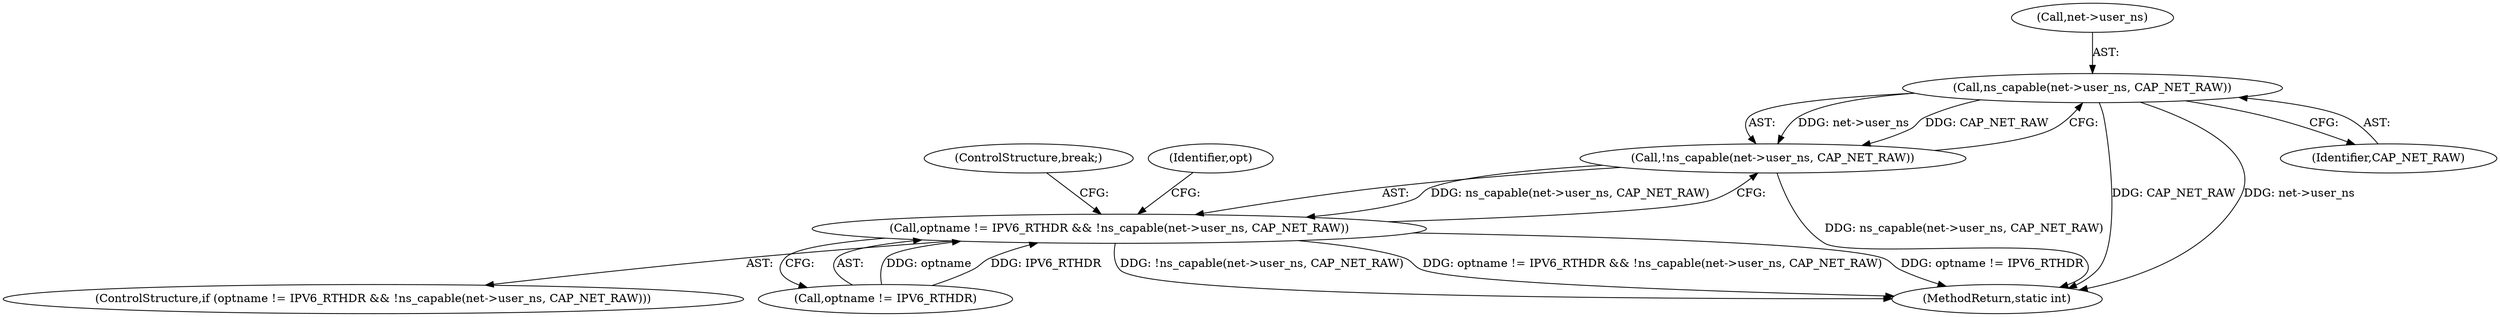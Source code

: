 digraph "0_linux_45f6fad84cc305103b28d73482b344d7f5b76f39_11@pointer" {
"1000845" [label="(Call,ns_capable(net->user_ns, CAP_NET_RAW))"];
"1000844" [label="(Call,!ns_capable(net->user_ns, CAP_NET_RAW))"];
"1000840" [label="(Call,optname != IPV6_RTHDR && !ns_capable(net->user_ns, CAP_NET_RAW))"];
"1000846" [label="(Call,net->user_ns)"];
"1000845" [label="(Call,ns_capable(net->user_ns, CAP_NET_RAW))"];
"1000841" [label="(Call,optname != IPV6_RTHDR)"];
"1000839" [label="(ControlStructure,if (optname != IPV6_RTHDR && !ns_capable(net->user_ns, CAP_NET_RAW)))"];
"1000850" [label="(ControlStructure,break;)"];
"1000852" [label="(Identifier,opt)"];
"1000840" [label="(Call,optname != IPV6_RTHDR && !ns_capable(net->user_ns, CAP_NET_RAW))"];
"1002065" [label="(MethodReturn,static int)"];
"1000844" [label="(Call,!ns_capable(net->user_ns, CAP_NET_RAW))"];
"1000849" [label="(Identifier,CAP_NET_RAW)"];
"1000845" -> "1000844"  [label="AST: "];
"1000845" -> "1000849"  [label="CFG: "];
"1000846" -> "1000845"  [label="AST: "];
"1000849" -> "1000845"  [label="AST: "];
"1000844" -> "1000845"  [label="CFG: "];
"1000845" -> "1002065"  [label="DDG: CAP_NET_RAW"];
"1000845" -> "1002065"  [label="DDG: net->user_ns"];
"1000845" -> "1000844"  [label="DDG: net->user_ns"];
"1000845" -> "1000844"  [label="DDG: CAP_NET_RAW"];
"1000844" -> "1000840"  [label="AST: "];
"1000840" -> "1000844"  [label="CFG: "];
"1000844" -> "1002065"  [label="DDG: ns_capable(net->user_ns, CAP_NET_RAW)"];
"1000844" -> "1000840"  [label="DDG: ns_capable(net->user_ns, CAP_NET_RAW)"];
"1000840" -> "1000839"  [label="AST: "];
"1000840" -> "1000841"  [label="CFG: "];
"1000841" -> "1000840"  [label="AST: "];
"1000850" -> "1000840"  [label="CFG: "];
"1000852" -> "1000840"  [label="CFG: "];
"1000840" -> "1002065"  [label="DDG: !ns_capable(net->user_ns, CAP_NET_RAW)"];
"1000840" -> "1002065"  [label="DDG: optname != IPV6_RTHDR && !ns_capable(net->user_ns, CAP_NET_RAW)"];
"1000840" -> "1002065"  [label="DDG: optname != IPV6_RTHDR"];
"1000841" -> "1000840"  [label="DDG: optname"];
"1000841" -> "1000840"  [label="DDG: IPV6_RTHDR"];
}
